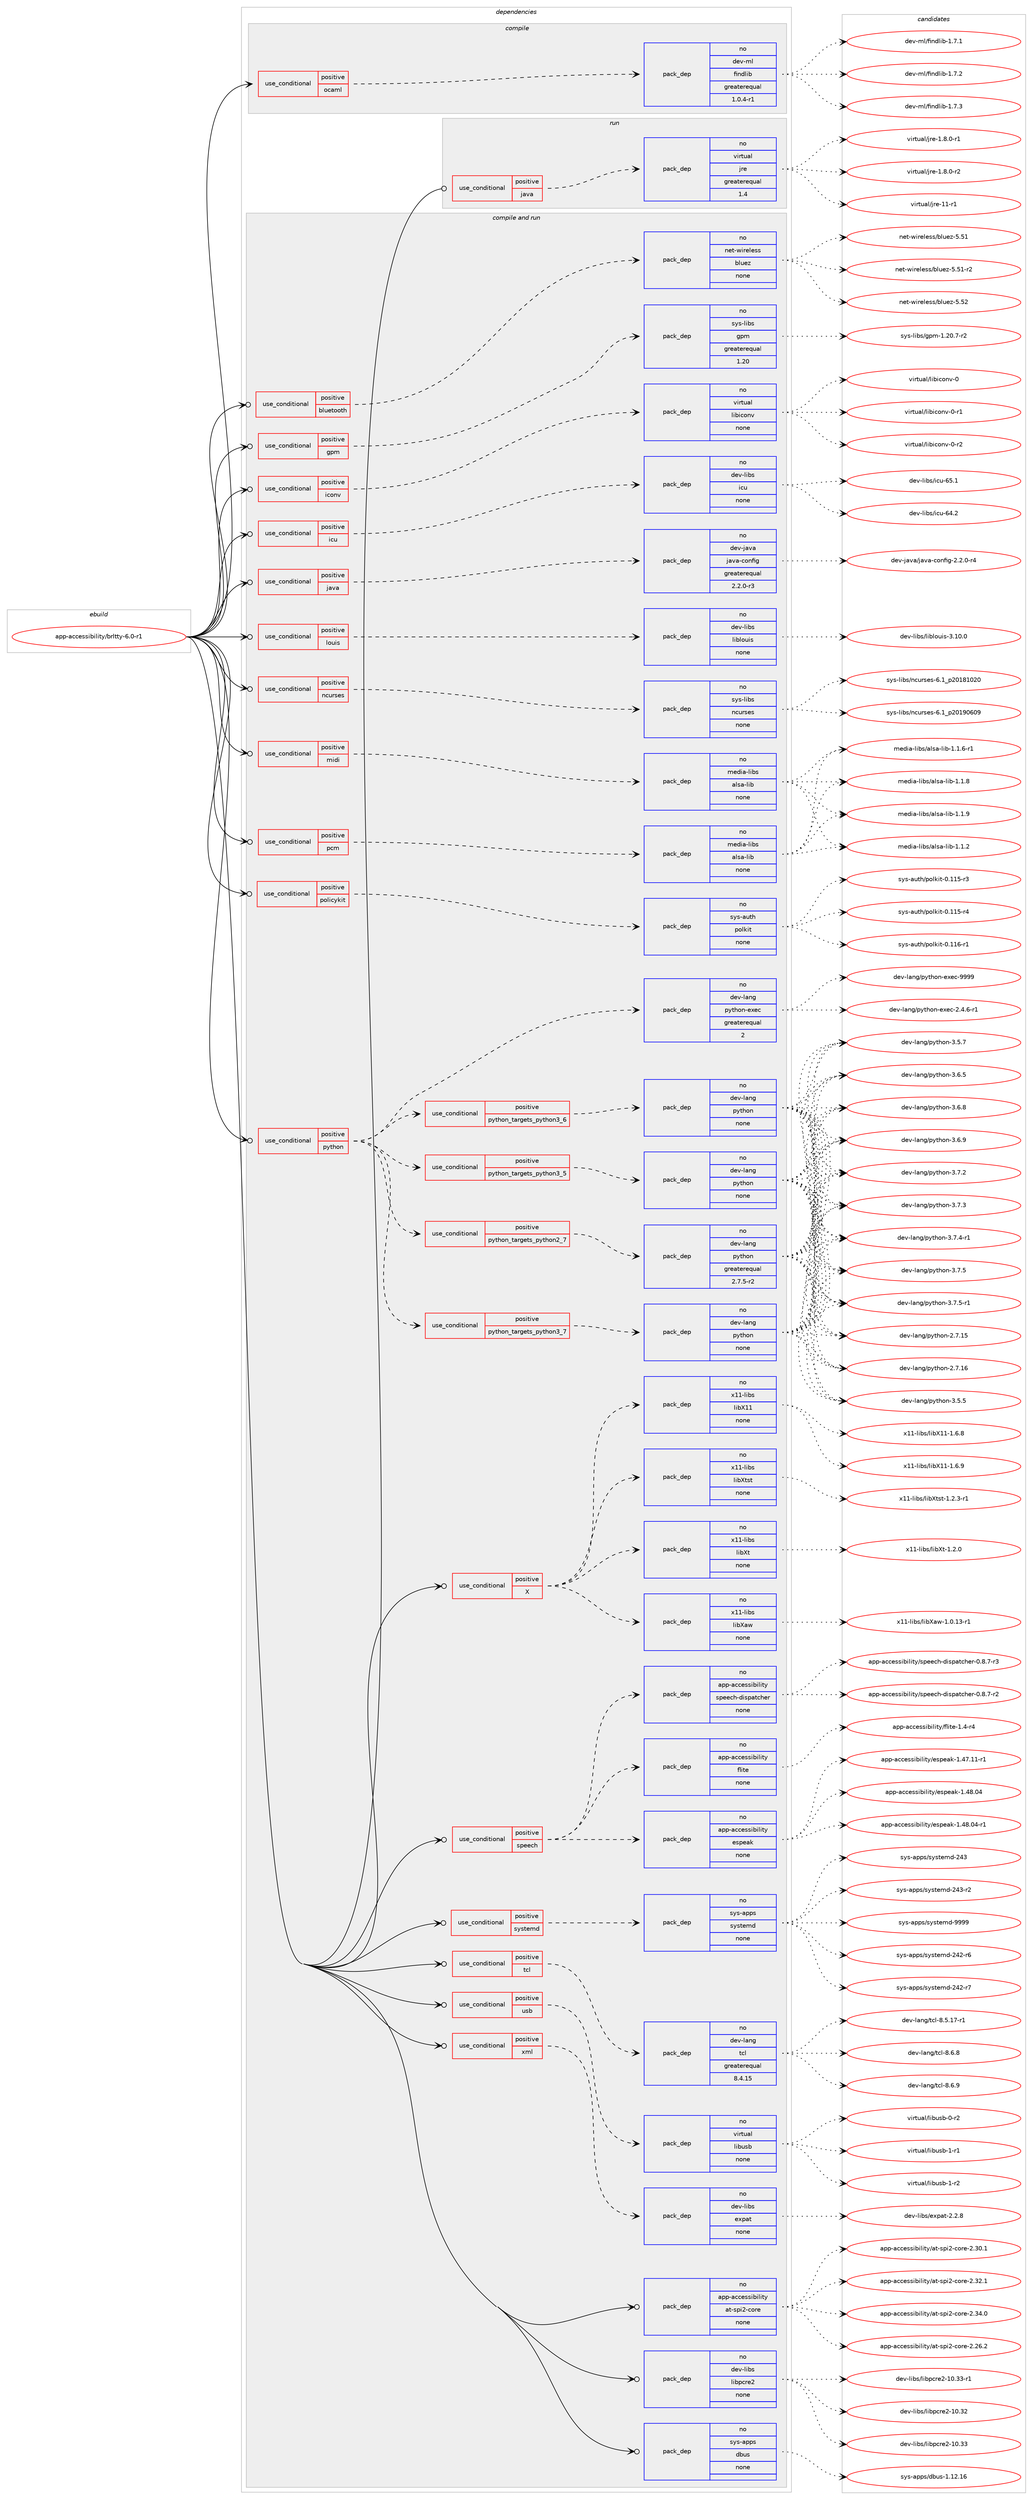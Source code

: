 digraph prolog {

# *************
# Graph options
# *************

newrank=true;
concentrate=true;
compound=true;
graph [rankdir=LR,fontname=Helvetica,fontsize=10,ranksep=1.5];#, ranksep=2.5, nodesep=0.2];
edge  [arrowhead=vee];
node  [fontname=Helvetica,fontsize=10];

# **********
# The ebuild
# **********

subgraph cluster_leftcol {
color=gray;
rank=same;
label=<<i>ebuild</i>>;
id [label="app-accessibility/brltty-6.0-r1", color=red, width=4, href="../app-accessibility/brltty-6.0-r1.svg"];
}

# ****************
# The dependencies
# ****************

subgraph cluster_midcol {
color=gray;
label=<<i>dependencies</i>>;
subgraph cluster_compile {
fillcolor="#eeeeee";
style=filled;
label=<<i>compile</i>>;
subgraph cond110560 {
dependency464707 [label=<<TABLE BORDER="0" CELLBORDER="1" CELLSPACING="0" CELLPADDING="4"><TR><TD ROWSPAN="3" CELLPADDING="10">use_conditional</TD></TR><TR><TD>positive</TD></TR><TR><TD>ocaml</TD></TR></TABLE>>, shape=none, color=red];
subgraph pack345701 {
dependency464708 [label=<<TABLE BORDER="0" CELLBORDER="1" CELLSPACING="0" CELLPADDING="4" WIDTH="220"><TR><TD ROWSPAN="6" CELLPADDING="30">pack_dep</TD></TR><TR><TD WIDTH="110">no</TD></TR><TR><TD>dev-ml</TD></TR><TR><TD>findlib</TD></TR><TR><TD>greaterequal</TD></TR><TR><TD>1.0.4-r1</TD></TR></TABLE>>, shape=none, color=blue];
}
dependency464707:e -> dependency464708:w [weight=20,style="dashed",arrowhead="vee"];
}
id:e -> dependency464707:w [weight=20,style="solid",arrowhead="vee"];
}
subgraph cluster_compileandrun {
fillcolor="#eeeeee";
style=filled;
label=<<i>compile and run</i>>;
subgraph cond110561 {
dependency464709 [label=<<TABLE BORDER="0" CELLBORDER="1" CELLSPACING="0" CELLPADDING="4"><TR><TD ROWSPAN="3" CELLPADDING="10">use_conditional</TD></TR><TR><TD>positive</TD></TR><TR><TD>X</TD></TR></TABLE>>, shape=none, color=red];
subgraph pack345702 {
dependency464710 [label=<<TABLE BORDER="0" CELLBORDER="1" CELLSPACING="0" CELLPADDING="4" WIDTH="220"><TR><TD ROWSPAN="6" CELLPADDING="30">pack_dep</TD></TR><TR><TD WIDTH="110">no</TD></TR><TR><TD>x11-libs</TD></TR><TR><TD>libX11</TD></TR><TR><TD>none</TD></TR><TR><TD></TD></TR></TABLE>>, shape=none, color=blue];
}
dependency464709:e -> dependency464710:w [weight=20,style="dashed",arrowhead="vee"];
subgraph pack345703 {
dependency464711 [label=<<TABLE BORDER="0" CELLBORDER="1" CELLSPACING="0" CELLPADDING="4" WIDTH="220"><TR><TD ROWSPAN="6" CELLPADDING="30">pack_dep</TD></TR><TR><TD WIDTH="110">no</TD></TR><TR><TD>x11-libs</TD></TR><TR><TD>libXaw</TD></TR><TR><TD>none</TD></TR><TR><TD></TD></TR></TABLE>>, shape=none, color=blue];
}
dependency464709:e -> dependency464711:w [weight=20,style="dashed",arrowhead="vee"];
subgraph pack345704 {
dependency464712 [label=<<TABLE BORDER="0" CELLBORDER="1" CELLSPACING="0" CELLPADDING="4" WIDTH="220"><TR><TD ROWSPAN="6" CELLPADDING="30">pack_dep</TD></TR><TR><TD WIDTH="110">no</TD></TR><TR><TD>x11-libs</TD></TR><TR><TD>libXt</TD></TR><TR><TD>none</TD></TR><TR><TD></TD></TR></TABLE>>, shape=none, color=blue];
}
dependency464709:e -> dependency464712:w [weight=20,style="dashed",arrowhead="vee"];
subgraph pack345705 {
dependency464713 [label=<<TABLE BORDER="0" CELLBORDER="1" CELLSPACING="0" CELLPADDING="4" WIDTH="220"><TR><TD ROWSPAN="6" CELLPADDING="30">pack_dep</TD></TR><TR><TD WIDTH="110">no</TD></TR><TR><TD>x11-libs</TD></TR><TR><TD>libXtst</TD></TR><TR><TD>none</TD></TR><TR><TD></TD></TR></TABLE>>, shape=none, color=blue];
}
dependency464709:e -> dependency464713:w [weight=20,style="dashed",arrowhead="vee"];
}
id:e -> dependency464709:w [weight=20,style="solid",arrowhead="odotvee"];
subgraph cond110562 {
dependency464714 [label=<<TABLE BORDER="0" CELLBORDER="1" CELLSPACING="0" CELLPADDING="4"><TR><TD ROWSPAN="3" CELLPADDING="10">use_conditional</TD></TR><TR><TD>positive</TD></TR><TR><TD>bluetooth</TD></TR></TABLE>>, shape=none, color=red];
subgraph pack345706 {
dependency464715 [label=<<TABLE BORDER="0" CELLBORDER="1" CELLSPACING="0" CELLPADDING="4" WIDTH="220"><TR><TD ROWSPAN="6" CELLPADDING="30">pack_dep</TD></TR><TR><TD WIDTH="110">no</TD></TR><TR><TD>net-wireless</TD></TR><TR><TD>bluez</TD></TR><TR><TD>none</TD></TR><TR><TD></TD></TR></TABLE>>, shape=none, color=blue];
}
dependency464714:e -> dependency464715:w [weight=20,style="dashed",arrowhead="vee"];
}
id:e -> dependency464714:w [weight=20,style="solid",arrowhead="odotvee"];
subgraph cond110563 {
dependency464716 [label=<<TABLE BORDER="0" CELLBORDER="1" CELLSPACING="0" CELLPADDING="4"><TR><TD ROWSPAN="3" CELLPADDING="10">use_conditional</TD></TR><TR><TD>positive</TD></TR><TR><TD>gpm</TD></TR></TABLE>>, shape=none, color=red];
subgraph pack345707 {
dependency464717 [label=<<TABLE BORDER="0" CELLBORDER="1" CELLSPACING="0" CELLPADDING="4" WIDTH="220"><TR><TD ROWSPAN="6" CELLPADDING="30">pack_dep</TD></TR><TR><TD WIDTH="110">no</TD></TR><TR><TD>sys-libs</TD></TR><TR><TD>gpm</TD></TR><TR><TD>greaterequal</TD></TR><TR><TD>1.20</TD></TR></TABLE>>, shape=none, color=blue];
}
dependency464716:e -> dependency464717:w [weight=20,style="dashed",arrowhead="vee"];
}
id:e -> dependency464716:w [weight=20,style="solid",arrowhead="odotvee"];
subgraph cond110564 {
dependency464718 [label=<<TABLE BORDER="0" CELLBORDER="1" CELLSPACING="0" CELLPADDING="4"><TR><TD ROWSPAN="3" CELLPADDING="10">use_conditional</TD></TR><TR><TD>positive</TD></TR><TR><TD>iconv</TD></TR></TABLE>>, shape=none, color=red];
subgraph pack345708 {
dependency464719 [label=<<TABLE BORDER="0" CELLBORDER="1" CELLSPACING="0" CELLPADDING="4" WIDTH="220"><TR><TD ROWSPAN="6" CELLPADDING="30">pack_dep</TD></TR><TR><TD WIDTH="110">no</TD></TR><TR><TD>virtual</TD></TR><TR><TD>libiconv</TD></TR><TR><TD>none</TD></TR><TR><TD></TD></TR></TABLE>>, shape=none, color=blue];
}
dependency464718:e -> dependency464719:w [weight=20,style="dashed",arrowhead="vee"];
}
id:e -> dependency464718:w [weight=20,style="solid",arrowhead="odotvee"];
subgraph cond110565 {
dependency464720 [label=<<TABLE BORDER="0" CELLBORDER="1" CELLSPACING="0" CELLPADDING="4"><TR><TD ROWSPAN="3" CELLPADDING="10">use_conditional</TD></TR><TR><TD>positive</TD></TR><TR><TD>icu</TD></TR></TABLE>>, shape=none, color=red];
subgraph pack345709 {
dependency464721 [label=<<TABLE BORDER="0" CELLBORDER="1" CELLSPACING="0" CELLPADDING="4" WIDTH="220"><TR><TD ROWSPAN="6" CELLPADDING="30">pack_dep</TD></TR><TR><TD WIDTH="110">no</TD></TR><TR><TD>dev-libs</TD></TR><TR><TD>icu</TD></TR><TR><TD>none</TD></TR><TR><TD></TD></TR></TABLE>>, shape=none, color=blue];
}
dependency464720:e -> dependency464721:w [weight=20,style="dashed",arrowhead="vee"];
}
id:e -> dependency464720:w [weight=20,style="solid",arrowhead="odotvee"];
subgraph cond110566 {
dependency464722 [label=<<TABLE BORDER="0" CELLBORDER="1" CELLSPACING="0" CELLPADDING="4"><TR><TD ROWSPAN="3" CELLPADDING="10">use_conditional</TD></TR><TR><TD>positive</TD></TR><TR><TD>java</TD></TR></TABLE>>, shape=none, color=red];
subgraph pack345710 {
dependency464723 [label=<<TABLE BORDER="0" CELLBORDER="1" CELLSPACING="0" CELLPADDING="4" WIDTH="220"><TR><TD ROWSPAN="6" CELLPADDING="30">pack_dep</TD></TR><TR><TD WIDTH="110">no</TD></TR><TR><TD>dev-java</TD></TR><TR><TD>java-config</TD></TR><TR><TD>greaterequal</TD></TR><TR><TD>2.2.0-r3</TD></TR></TABLE>>, shape=none, color=blue];
}
dependency464722:e -> dependency464723:w [weight=20,style="dashed",arrowhead="vee"];
}
id:e -> dependency464722:w [weight=20,style="solid",arrowhead="odotvee"];
subgraph cond110567 {
dependency464724 [label=<<TABLE BORDER="0" CELLBORDER="1" CELLSPACING="0" CELLPADDING="4"><TR><TD ROWSPAN="3" CELLPADDING="10">use_conditional</TD></TR><TR><TD>positive</TD></TR><TR><TD>louis</TD></TR></TABLE>>, shape=none, color=red];
subgraph pack345711 {
dependency464725 [label=<<TABLE BORDER="0" CELLBORDER="1" CELLSPACING="0" CELLPADDING="4" WIDTH="220"><TR><TD ROWSPAN="6" CELLPADDING="30">pack_dep</TD></TR><TR><TD WIDTH="110">no</TD></TR><TR><TD>dev-libs</TD></TR><TR><TD>liblouis</TD></TR><TR><TD>none</TD></TR><TR><TD></TD></TR></TABLE>>, shape=none, color=blue];
}
dependency464724:e -> dependency464725:w [weight=20,style="dashed",arrowhead="vee"];
}
id:e -> dependency464724:w [weight=20,style="solid",arrowhead="odotvee"];
subgraph cond110568 {
dependency464726 [label=<<TABLE BORDER="0" CELLBORDER="1" CELLSPACING="0" CELLPADDING="4"><TR><TD ROWSPAN="3" CELLPADDING="10">use_conditional</TD></TR><TR><TD>positive</TD></TR><TR><TD>midi</TD></TR></TABLE>>, shape=none, color=red];
subgraph pack345712 {
dependency464727 [label=<<TABLE BORDER="0" CELLBORDER="1" CELLSPACING="0" CELLPADDING="4" WIDTH="220"><TR><TD ROWSPAN="6" CELLPADDING="30">pack_dep</TD></TR><TR><TD WIDTH="110">no</TD></TR><TR><TD>media-libs</TD></TR><TR><TD>alsa-lib</TD></TR><TR><TD>none</TD></TR><TR><TD></TD></TR></TABLE>>, shape=none, color=blue];
}
dependency464726:e -> dependency464727:w [weight=20,style="dashed",arrowhead="vee"];
}
id:e -> dependency464726:w [weight=20,style="solid",arrowhead="odotvee"];
subgraph cond110569 {
dependency464728 [label=<<TABLE BORDER="0" CELLBORDER="1" CELLSPACING="0" CELLPADDING="4"><TR><TD ROWSPAN="3" CELLPADDING="10">use_conditional</TD></TR><TR><TD>positive</TD></TR><TR><TD>ncurses</TD></TR></TABLE>>, shape=none, color=red];
subgraph pack345713 {
dependency464729 [label=<<TABLE BORDER="0" CELLBORDER="1" CELLSPACING="0" CELLPADDING="4" WIDTH="220"><TR><TD ROWSPAN="6" CELLPADDING="30">pack_dep</TD></TR><TR><TD WIDTH="110">no</TD></TR><TR><TD>sys-libs</TD></TR><TR><TD>ncurses</TD></TR><TR><TD>none</TD></TR><TR><TD></TD></TR></TABLE>>, shape=none, color=blue];
}
dependency464728:e -> dependency464729:w [weight=20,style="dashed",arrowhead="vee"];
}
id:e -> dependency464728:w [weight=20,style="solid",arrowhead="odotvee"];
subgraph cond110570 {
dependency464730 [label=<<TABLE BORDER="0" CELLBORDER="1" CELLSPACING="0" CELLPADDING="4"><TR><TD ROWSPAN="3" CELLPADDING="10">use_conditional</TD></TR><TR><TD>positive</TD></TR><TR><TD>pcm</TD></TR></TABLE>>, shape=none, color=red];
subgraph pack345714 {
dependency464731 [label=<<TABLE BORDER="0" CELLBORDER="1" CELLSPACING="0" CELLPADDING="4" WIDTH="220"><TR><TD ROWSPAN="6" CELLPADDING="30">pack_dep</TD></TR><TR><TD WIDTH="110">no</TD></TR><TR><TD>media-libs</TD></TR><TR><TD>alsa-lib</TD></TR><TR><TD>none</TD></TR><TR><TD></TD></TR></TABLE>>, shape=none, color=blue];
}
dependency464730:e -> dependency464731:w [weight=20,style="dashed",arrowhead="vee"];
}
id:e -> dependency464730:w [weight=20,style="solid",arrowhead="odotvee"];
subgraph cond110571 {
dependency464732 [label=<<TABLE BORDER="0" CELLBORDER="1" CELLSPACING="0" CELLPADDING="4"><TR><TD ROWSPAN="3" CELLPADDING="10">use_conditional</TD></TR><TR><TD>positive</TD></TR><TR><TD>policykit</TD></TR></TABLE>>, shape=none, color=red];
subgraph pack345715 {
dependency464733 [label=<<TABLE BORDER="0" CELLBORDER="1" CELLSPACING="0" CELLPADDING="4" WIDTH="220"><TR><TD ROWSPAN="6" CELLPADDING="30">pack_dep</TD></TR><TR><TD WIDTH="110">no</TD></TR><TR><TD>sys-auth</TD></TR><TR><TD>polkit</TD></TR><TR><TD>none</TD></TR><TR><TD></TD></TR></TABLE>>, shape=none, color=blue];
}
dependency464732:e -> dependency464733:w [weight=20,style="dashed",arrowhead="vee"];
}
id:e -> dependency464732:w [weight=20,style="solid",arrowhead="odotvee"];
subgraph cond110572 {
dependency464734 [label=<<TABLE BORDER="0" CELLBORDER="1" CELLSPACING="0" CELLPADDING="4"><TR><TD ROWSPAN="3" CELLPADDING="10">use_conditional</TD></TR><TR><TD>positive</TD></TR><TR><TD>python</TD></TR></TABLE>>, shape=none, color=red];
subgraph cond110573 {
dependency464735 [label=<<TABLE BORDER="0" CELLBORDER="1" CELLSPACING="0" CELLPADDING="4"><TR><TD ROWSPAN="3" CELLPADDING="10">use_conditional</TD></TR><TR><TD>positive</TD></TR><TR><TD>python_targets_python2_7</TD></TR></TABLE>>, shape=none, color=red];
subgraph pack345716 {
dependency464736 [label=<<TABLE BORDER="0" CELLBORDER="1" CELLSPACING="0" CELLPADDING="4" WIDTH="220"><TR><TD ROWSPAN="6" CELLPADDING="30">pack_dep</TD></TR><TR><TD WIDTH="110">no</TD></TR><TR><TD>dev-lang</TD></TR><TR><TD>python</TD></TR><TR><TD>greaterequal</TD></TR><TR><TD>2.7.5-r2</TD></TR></TABLE>>, shape=none, color=blue];
}
dependency464735:e -> dependency464736:w [weight=20,style="dashed",arrowhead="vee"];
}
dependency464734:e -> dependency464735:w [weight=20,style="dashed",arrowhead="vee"];
subgraph cond110574 {
dependency464737 [label=<<TABLE BORDER="0" CELLBORDER="1" CELLSPACING="0" CELLPADDING="4"><TR><TD ROWSPAN="3" CELLPADDING="10">use_conditional</TD></TR><TR><TD>positive</TD></TR><TR><TD>python_targets_python3_5</TD></TR></TABLE>>, shape=none, color=red];
subgraph pack345717 {
dependency464738 [label=<<TABLE BORDER="0" CELLBORDER="1" CELLSPACING="0" CELLPADDING="4" WIDTH="220"><TR><TD ROWSPAN="6" CELLPADDING="30">pack_dep</TD></TR><TR><TD WIDTH="110">no</TD></TR><TR><TD>dev-lang</TD></TR><TR><TD>python</TD></TR><TR><TD>none</TD></TR><TR><TD></TD></TR></TABLE>>, shape=none, color=blue];
}
dependency464737:e -> dependency464738:w [weight=20,style="dashed",arrowhead="vee"];
}
dependency464734:e -> dependency464737:w [weight=20,style="dashed",arrowhead="vee"];
subgraph cond110575 {
dependency464739 [label=<<TABLE BORDER="0" CELLBORDER="1" CELLSPACING="0" CELLPADDING="4"><TR><TD ROWSPAN="3" CELLPADDING="10">use_conditional</TD></TR><TR><TD>positive</TD></TR><TR><TD>python_targets_python3_6</TD></TR></TABLE>>, shape=none, color=red];
subgraph pack345718 {
dependency464740 [label=<<TABLE BORDER="0" CELLBORDER="1" CELLSPACING="0" CELLPADDING="4" WIDTH="220"><TR><TD ROWSPAN="6" CELLPADDING="30">pack_dep</TD></TR><TR><TD WIDTH="110">no</TD></TR><TR><TD>dev-lang</TD></TR><TR><TD>python</TD></TR><TR><TD>none</TD></TR><TR><TD></TD></TR></TABLE>>, shape=none, color=blue];
}
dependency464739:e -> dependency464740:w [weight=20,style="dashed",arrowhead="vee"];
}
dependency464734:e -> dependency464739:w [weight=20,style="dashed",arrowhead="vee"];
subgraph cond110576 {
dependency464741 [label=<<TABLE BORDER="0" CELLBORDER="1" CELLSPACING="0" CELLPADDING="4"><TR><TD ROWSPAN="3" CELLPADDING="10">use_conditional</TD></TR><TR><TD>positive</TD></TR><TR><TD>python_targets_python3_7</TD></TR></TABLE>>, shape=none, color=red];
subgraph pack345719 {
dependency464742 [label=<<TABLE BORDER="0" CELLBORDER="1" CELLSPACING="0" CELLPADDING="4" WIDTH="220"><TR><TD ROWSPAN="6" CELLPADDING="30">pack_dep</TD></TR><TR><TD WIDTH="110">no</TD></TR><TR><TD>dev-lang</TD></TR><TR><TD>python</TD></TR><TR><TD>none</TD></TR><TR><TD></TD></TR></TABLE>>, shape=none, color=blue];
}
dependency464741:e -> dependency464742:w [weight=20,style="dashed",arrowhead="vee"];
}
dependency464734:e -> dependency464741:w [weight=20,style="dashed",arrowhead="vee"];
subgraph pack345720 {
dependency464743 [label=<<TABLE BORDER="0" CELLBORDER="1" CELLSPACING="0" CELLPADDING="4" WIDTH="220"><TR><TD ROWSPAN="6" CELLPADDING="30">pack_dep</TD></TR><TR><TD WIDTH="110">no</TD></TR><TR><TD>dev-lang</TD></TR><TR><TD>python-exec</TD></TR><TR><TD>greaterequal</TD></TR><TR><TD>2</TD></TR></TABLE>>, shape=none, color=blue];
}
dependency464734:e -> dependency464743:w [weight=20,style="dashed",arrowhead="vee"];
}
id:e -> dependency464734:w [weight=20,style="solid",arrowhead="odotvee"];
subgraph cond110577 {
dependency464744 [label=<<TABLE BORDER="0" CELLBORDER="1" CELLSPACING="0" CELLPADDING="4"><TR><TD ROWSPAN="3" CELLPADDING="10">use_conditional</TD></TR><TR><TD>positive</TD></TR><TR><TD>speech</TD></TR></TABLE>>, shape=none, color=red];
subgraph pack345721 {
dependency464745 [label=<<TABLE BORDER="0" CELLBORDER="1" CELLSPACING="0" CELLPADDING="4" WIDTH="220"><TR><TD ROWSPAN="6" CELLPADDING="30">pack_dep</TD></TR><TR><TD WIDTH="110">no</TD></TR><TR><TD>app-accessibility</TD></TR><TR><TD>espeak</TD></TR><TR><TD>none</TD></TR><TR><TD></TD></TR></TABLE>>, shape=none, color=blue];
}
dependency464744:e -> dependency464745:w [weight=20,style="dashed",arrowhead="vee"];
subgraph pack345722 {
dependency464746 [label=<<TABLE BORDER="0" CELLBORDER="1" CELLSPACING="0" CELLPADDING="4" WIDTH="220"><TR><TD ROWSPAN="6" CELLPADDING="30">pack_dep</TD></TR><TR><TD WIDTH="110">no</TD></TR><TR><TD>app-accessibility</TD></TR><TR><TD>flite</TD></TR><TR><TD>none</TD></TR><TR><TD></TD></TR></TABLE>>, shape=none, color=blue];
}
dependency464744:e -> dependency464746:w [weight=20,style="dashed",arrowhead="vee"];
subgraph pack345723 {
dependency464747 [label=<<TABLE BORDER="0" CELLBORDER="1" CELLSPACING="0" CELLPADDING="4" WIDTH="220"><TR><TD ROWSPAN="6" CELLPADDING="30">pack_dep</TD></TR><TR><TD WIDTH="110">no</TD></TR><TR><TD>app-accessibility</TD></TR><TR><TD>speech-dispatcher</TD></TR><TR><TD>none</TD></TR><TR><TD></TD></TR></TABLE>>, shape=none, color=blue];
}
dependency464744:e -> dependency464747:w [weight=20,style="dashed",arrowhead="vee"];
}
id:e -> dependency464744:w [weight=20,style="solid",arrowhead="odotvee"];
subgraph cond110578 {
dependency464748 [label=<<TABLE BORDER="0" CELLBORDER="1" CELLSPACING="0" CELLPADDING="4"><TR><TD ROWSPAN="3" CELLPADDING="10">use_conditional</TD></TR><TR><TD>positive</TD></TR><TR><TD>systemd</TD></TR></TABLE>>, shape=none, color=red];
subgraph pack345724 {
dependency464749 [label=<<TABLE BORDER="0" CELLBORDER="1" CELLSPACING="0" CELLPADDING="4" WIDTH="220"><TR><TD ROWSPAN="6" CELLPADDING="30">pack_dep</TD></TR><TR><TD WIDTH="110">no</TD></TR><TR><TD>sys-apps</TD></TR><TR><TD>systemd</TD></TR><TR><TD>none</TD></TR><TR><TD></TD></TR></TABLE>>, shape=none, color=blue];
}
dependency464748:e -> dependency464749:w [weight=20,style="dashed",arrowhead="vee"];
}
id:e -> dependency464748:w [weight=20,style="solid",arrowhead="odotvee"];
subgraph cond110579 {
dependency464750 [label=<<TABLE BORDER="0" CELLBORDER="1" CELLSPACING="0" CELLPADDING="4"><TR><TD ROWSPAN="3" CELLPADDING="10">use_conditional</TD></TR><TR><TD>positive</TD></TR><TR><TD>tcl</TD></TR></TABLE>>, shape=none, color=red];
subgraph pack345725 {
dependency464751 [label=<<TABLE BORDER="0" CELLBORDER="1" CELLSPACING="0" CELLPADDING="4" WIDTH="220"><TR><TD ROWSPAN="6" CELLPADDING="30">pack_dep</TD></TR><TR><TD WIDTH="110">no</TD></TR><TR><TD>dev-lang</TD></TR><TR><TD>tcl</TD></TR><TR><TD>greaterequal</TD></TR><TR><TD>8.4.15</TD></TR></TABLE>>, shape=none, color=blue];
}
dependency464750:e -> dependency464751:w [weight=20,style="dashed",arrowhead="vee"];
}
id:e -> dependency464750:w [weight=20,style="solid",arrowhead="odotvee"];
subgraph cond110580 {
dependency464752 [label=<<TABLE BORDER="0" CELLBORDER="1" CELLSPACING="0" CELLPADDING="4"><TR><TD ROWSPAN="3" CELLPADDING="10">use_conditional</TD></TR><TR><TD>positive</TD></TR><TR><TD>usb</TD></TR></TABLE>>, shape=none, color=red];
subgraph pack345726 {
dependency464753 [label=<<TABLE BORDER="0" CELLBORDER="1" CELLSPACING="0" CELLPADDING="4" WIDTH="220"><TR><TD ROWSPAN="6" CELLPADDING="30">pack_dep</TD></TR><TR><TD WIDTH="110">no</TD></TR><TR><TD>virtual</TD></TR><TR><TD>libusb</TD></TR><TR><TD>none</TD></TR><TR><TD></TD></TR></TABLE>>, shape=none, color=blue];
}
dependency464752:e -> dependency464753:w [weight=20,style="dashed",arrowhead="vee"];
}
id:e -> dependency464752:w [weight=20,style="solid",arrowhead="odotvee"];
subgraph cond110581 {
dependency464754 [label=<<TABLE BORDER="0" CELLBORDER="1" CELLSPACING="0" CELLPADDING="4"><TR><TD ROWSPAN="3" CELLPADDING="10">use_conditional</TD></TR><TR><TD>positive</TD></TR><TR><TD>xml</TD></TR></TABLE>>, shape=none, color=red];
subgraph pack345727 {
dependency464755 [label=<<TABLE BORDER="0" CELLBORDER="1" CELLSPACING="0" CELLPADDING="4" WIDTH="220"><TR><TD ROWSPAN="6" CELLPADDING="30">pack_dep</TD></TR><TR><TD WIDTH="110">no</TD></TR><TR><TD>dev-libs</TD></TR><TR><TD>expat</TD></TR><TR><TD>none</TD></TR><TR><TD></TD></TR></TABLE>>, shape=none, color=blue];
}
dependency464754:e -> dependency464755:w [weight=20,style="dashed",arrowhead="vee"];
}
id:e -> dependency464754:w [weight=20,style="solid",arrowhead="odotvee"];
subgraph pack345728 {
dependency464756 [label=<<TABLE BORDER="0" CELLBORDER="1" CELLSPACING="0" CELLPADDING="4" WIDTH="220"><TR><TD ROWSPAN="6" CELLPADDING="30">pack_dep</TD></TR><TR><TD WIDTH="110">no</TD></TR><TR><TD>app-accessibility</TD></TR><TR><TD>at-spi2-core</TD></TR><TR><TD>none</TD></TR><TR><TD></TD></TR></TABLE>>, shape=none, color=blue];
}
id:e -> dependency464756:w [weight=20,style="solid",arrowhead="odotvee"];
subgraph pack345729 {
dependency464757 [label=<<TABLE BORDER="0" CELLBORDER="1" CELLSPACING="0" CELLPADDING="4" WIDTH="220"><TR><TD ROWSPAN="6" CELLPADDING="30">pack_dep</TD></TR><TR><TD WIDTH="110">no</TD></TR><TR><TD>dev-libs</TD></TR><TR><TD>libpcre2</TD></TR><TR><TD>none</TD></TR><TR><TD></TD></TR></TABLE>>, shape=none, color=blue];
}
id:e -> dependency464757:w [weight=20,style="solid",arrowhead="odotvee"];
subgraph pack345730 {
dependency464758 [label=<<TABLE BORDER="0" CELLBORDER="1" CELLSPACING="0" CELLPADDING="4" WIDTH="220"><TR><TD ROWSPAN="6" CELLPADDING="30">pack_dep</TD></TR><TR><TD WIDTH="110">no</TD></TR><TR><TD>sys-apps</TD></TR><TR><TD>dbus</TD></TR><TR><TD>none</TD></TR><TR><TD></TD></TR></TABLE>>, shape=none, color=blue];
}
id:e -> dependency464758:w [weight=20,style="solid",arrowhead="odotvee"];
}
subgraph cluster_run {
fillcolor="#eeeeee";
style=filled;
label=<<i>run</i>>;
subgraph cond110582 {
dependency464759 [label=<<TABLE BORDER="0" CELLBORDER="1" CELLSPACING="0" CELLPADDING="4"><TR><TD ROWSPAN="3" CELLPADDING="10">use_conditional</TD></TR><TR><TD>positive</TD></TR><TR><TD>java</TD></TR></TABLE>>, shape=none, color=red];
subgraph pack345731 {
dependency464760 [label=<<TABLE BORDER="0" CELLBORDER="1" CELLSPACING="0" CELLPADDING="4" WIDTH="220"><TR><TD ROWSPAN="6" CELLPADDING="30">pack_dep</TD></TR><TR><TD WIDTH="110">no</TD></TR><TR><TD>virtual</TD></TR><TR><TD>jre</TD></TR><TR><TD>greaterequal</TD></TR><TR><TD>1.4</TD></TR></TABLE>>, shape=none, color=blue];
}
dependency464759:e -> dependency464760:w [weight=20,style="dashed",arrowhead="vee"];
}
id:e -> dependency464759:w [weight=20,style="solid",arrowhead="odot"];
}
}

# **************
# The candidates
# **************

subgraph cluster_choices {
rank=same;
color=gray;
label=<<i>candidates</i>>;

subgraph choice345701 {
color=black;
nodesep=1;
choice100101118451091084710210511010010810598454946554649 [label="dev-ml/findlib-1.7.1", color=red, width=4,href="../dev-ml/findlib-1.7.1.svg"];
choice100101118451091084710210511010010810598454946554650 [label="dev-ml/findlib-1.7.2", color=red, width=4,href="../dev-ml/findlib-1.7.2.svg"];
choice100101118451091084710210511010010810598454946554651 [label="dev-ml/findlib-1.7.3", color=red, width=4,href="../dev-ml/findlib-1.7.3.svg"];
dependency464708:e -> choice100101118451091084710210511010010810598454946554649:w [style=dotted,weight="100"];
dependency464708:e -> choice100101118451091084710210511010010810598454946554650:w [style=dotted,weight="100"];
dependency464708:e -> choice100101118451091084710210511010010810598454946554651:w [style=dotted,weight="100"];
}
subgraph choice345702 {
color=black;
nodesep=1;
choice120494945108105981154710810598884949454946544656 [label="x11-libs/libX11-1.6.8", color=red, width=4,href="../x11-libs/libX11-1.6.8.svg"];
choice120494945108105981154710810598884949454946544657 [label="x11-libs/libX11-1.6.9", color=red, width=4,href="../x11-libs/libX11-1.6.9.svg"];
dependency464710:e -> choice120494945108105981154710810598884949454946544656:w [style=dotted,weight="100"];
dependency464710:e -> choice120494945108105981154710810598884949454946544657:w [style=dotted,weight="100"];
}
subgraph choice345703 {
color=black;
nodesep=1;
choice1204949451081059811547108105988897119454946484649514511449 [label="x11-libs/libXaw-1.0.13-r1", color=red, width=4,href="../x11-libs/libXaw-1.0.13-r1.svg"];
dependency464711:e -> choice1204949451081059811547108105988897119454946484649514511449:w [style=dotted,weight="100"];
}
subgraph choice345704 {
color=black;
nodesep=1;
choice12049494510810598115471081059888116454946504648 [label="x11-libs/libXt-1.2.0", color=red, width=4,href="../x11-libs/libXt-1.2.0.svg"];
dependency464712:e -> choice12049494510810598115471081059888116454946504648:w [style=dotted,weight="100"];
}
subgraph choice345705 {
color=black;
nodesep=1;
choice120494945108105981154710810598881161151164549465046514511449 [label="x11-libs/libXtst-1.2.3-r1", color=red, width=4,href="../x11-libs/libXtst-1.2.3-r1.svg"];
dependency464713:e -> choice120494945108105981154710810598881161151164549465046514511449:w [style=dotted,weight="100"];
}
subgraph choice345706 {
color=black;
nodesep=1;
choice1101011164511910511410110810111511547981081171011224553465349 [label="net-wireless/bluez-5.51", color=red, width=4,href="../net-wireless/bluez-5.51.svg"];
choice11010111645119105114101108101115115479810811710112245534653494511450 [label="net-wireless/bluez-5.51-r2", color=red, width=4,href="../net-wireless/bluez-5.51-r2.svg"];
choice1101011164511910511410110810111511547981081171011224553465350 [label="net-wireless/bluez-5.52", color=red, width=4,href="../net-wireless/bluez-5.52.svg"];
dependency464715:e -> choice1101011164511910511410110810111511547981081171011224553465349:w [style=dotted,weight="100"];
dependency464715:e -> choice11010111645119105114101108101115115479810811710112245534653494511450:w [style=dotted,weight="100"];
dependency464715:e -> choice1101011164511910511410110810111511547981081171011224553465350:w [style=dotted,weight="100"];
}
subgraph choice345707 {
color=black;
nodesep=1;
choice115121115451081059811547103112109454946504846554511450 [label="sys-libs/gpm-1.20.7-r2", color=red, width=4,href="../sys-libs/gpm-1.20.7-r2.svg"];
dependency464717:e -> choice115121115451081059811547103112109454946504846554511450:w [style=dotted,weight="100"];
}
subgraph choice345708 {
color=black;
nodesep=1;
choice118105114116117971084710810598105991111101184548 [label="virtual/libiconv-0", color=red, width=4,href="../virtual/libiconv-0.svg"];
choice1181051141161179710847108105981059911111011845484511449 [label="virtual/libiconv-0-r1", color=red, width=4,href="../virtual/libiconv-0-r1.svg"];
choice1181051141161179710847108105981059911111011845484511450 [label="virtual/libiconv-0-r2", color=red, width=4,href="../virtual/libiconv-0-r2.svg"];
dependency464719:e -> choice118105114116117971084710810598105991111101184548:w [style=dotted,weight="100"];
dependency464719:e -> choice1181051141161179710847108105981059911111011845484511449:w [style=dotted,weight="100"];
dependency464719:e -> choice1181051141161179710847108105981059911111011845484511450:w [style=dotted,weight="100"];
}
subgraph choice345709 {
color=black;
nodesep=1;
choice100101118451081059811547105991174554524650 [label="dev-libs/icu-64.2", color=red, width=4,href="../dev-libs/icu-64.2.svg"];
choice100101118451081059811547105991174554534649 [label="dev-libs/icu-65.1", color=red, width=4,href="../dev-libs/icu-65.1.svg"];
dependency464721:e -> choice100101118451081059811547105991174554524650:w [style=dotted,weight="100"];
dependency464721:e -> choice100101118451081059811547105991174554534649:w [style=dotted,weight="100"];
}
subgraph choice345710 {
color=black;
nodesep=1;
choice10010111845106971189747106971189745991111101021051034550465046484511452 [label="dev-java/java-config-2.2.0-r4", color=red, width=4,href="../dev-java/java-config-2.2.0-r4.svg"];
dependency464723:e -> choice10010111845106971189747106971189745991111101021051034550465046484511452:w [style=dotted,weight="100"];
}
subgraph choice345711 {
color=black;
nodesep=1;
choice1001011184510810598115471081059810811111710511545514649484648 [label="dev-libs/liblouis-3.10.0", color=red, width=4,href="../dev-libs/liblouis-3.10.0.svg"];
dependency464725:e -> choice1001011184510810598115471081059810811111710511545514649484648:w [style=dotted,weight="100"];
}
subgraph choice345712 {
color=black;
nodesep=1;
choice1091011001059745108105981154797108115974510810598454946494650 [label="media-libs/alsa-lib-1.1.2", color=red, width=4,href="../media-libs/alsa-lib-1.1.2.svg"];
choice10910110010597451081059811547971081159745108105984549464946544511449 [label="media-libs/alsa-lib-1.1.6-r1", color=red, width=4,href="../media-libs/alsa-lib-1.1.6-r1.svg"];
choice1091011001059745108105981154797108115974510810598454946494656 [label="media-libs/alsa-lib-1.1.8", color=red, width=4,href="../media-libs/alsa-lib-1.1.8.svg"];
choice1091011001059745108105981154797108115974510810598454946494657 [label="media-libs/alsa-lib-1.1.9", color=red, width=4,href="../media-libs/alsa-lib-1.1.9.svg"];
dependency464727:e -> choice1091011001059745108105981154797108115974510810598454946494650:w [style=dotted,weight="100"];
dependency464727:e -> choice10910110010597451081059811547971081159745108105984549464946544511449:w [style=dotted,weight="100"];
dependency464727:e -> choice1091011001059745108105981154797108115974510810598454946494656:w [style=dotted,weight="100"];
dependency464727:e -> choice1091011001059745108105981154797108115974510810598454946494657:w [style=dotted,weight="100"];
}
subgraph choice345713 {
color=black;
nodesep=1;
choice1151211154510810598115471109911711411510111545544649951125048495649485048 [label="sys-libs/ncurses-6.1_p20181020", color=red, width=4,href="../sys-libs/ncurses-6.1_p20181020.svg"];
choice1151211154510810598115471109911711411510111545544649951125048495748544857 [label="sys-libs/ncurses-6.1_p20190609", color=red, width=4,href="../sys-libs/ncurses-6.1_p20190609.svg"];
dependency464729:e -> choice1151211154510810598115471109911711411510111545544649951125048495649485048:w [style=dotted,weight="100"];
dependency464729:e -> choice1151211154510810598115471109911711411510111545544649951125048495748544857:w [style=dotted,weight="100"];
}
subgraph choice345714 {
color=black;
nodesep=1;
choice1091011001059745108105981154797108115974510810598454946494650 [label="media-libs/alsa-lib-1.1.2", color=red, width=4,href="../media-libs/alsa-lib-1.1.2.svg"];
choice10910110010597451081059811547971081159745108105984549464946544511449 [label="media-libs/alsa-lib-1.1.6-r1", color=red, width=4,href="../media-libs/alsa-lib-1.1.6-r1.svg"];
choice1091011001059745108105981154797108115974510810598454946494656 [label="media-libs/alsa-lib-1.1.8", color=red, width=4,href="../media-libs/alsa-lib-1.1.8.svg"];
choice1091011001059745108105981154797108115974510810598454946494657 [label="media-libs/alsa-lib-1.1.9", color=red, width=4,href="../media-libs/alsa-lib-1.1.9.svg"];
dependency464731:e -> choice1091011001059745108105981154797108115974510810598454946494650:w [style=dotted,weight="100"];
dependency464731:e -> choice10910110010597451081059811547971081159745108105984549464946544511449:w [style=dotted,weight="100"];
dependency464731:e -> choice1091011001059745108105981154797108115974510810598454946494656:w [style=dotted,weight="100"];
dependency464731:e -> choice1091011001059745108105981154797108115974510810598454946494657:w [style=dotted,weight="100"];
}
subgraph choice345715 {
color=black;
nodesep=1;
choice1151211154597117116104471121111081071051164548464949534511451 [label="sys-auth/polkit-0.115-r3", color=red, width=4,href="../sys-auth/polkit-0.115-r3.svg"];
choice1151211154597117116104471121111081071051164548464949534511452 [label="sys-auth/polkit-0.115-r4", color=red, width=4,href="../sys-auth/polkit-0.115-r4.svg"];
choice1151211154597117116104471121111081071051164548464949544511449 [label="sys-auth/polkit-0.116-r1", color=red, width=4,href="../sys-auth/polkit-0.116-r1.svg"];
dependency464733:e -> choice1151211154597117116104471121111081071051164548464949534511451:w [style=dotted,weight="100"];
dependency464733:e -> choice1151211154597117116104471121111081071051164548464949534511452:w [style=dotted,weight="100"];
dependency464733:e -> choice1151211154597117116104471121111081071051164548464949544511449:w [style=dotted,weight="100"];
}
subgraph choice345716 {
color=black;
nodesep=1;
choice10010111845108971101034711212111610411111045504655464953 [label="dev-lang/python-2.7.15", color=red, width=4,href="../dev-lang/python-2.7.15.svg"];
choice10010111845108971101034711212111610411111045504655464954 [label="dev-lang/python-2.7.16", color=red, width=4,href="../dev-lang/python-2.7.16.svg"];
choice100101118451089711010347112121116104111110455146534653 [label="dev-lang/python-3.5.5", color=red, width=4,href="../dev-lang/python-3.5.5.svg"];
choice100101118451089711010347112121116104111110455146534655 [label="dev-lang/python-3.5.7", color=red, width=4,href="../dev-lang/python-3.5.7.svg"];
choice100101118451089711010347112121116104111110455146544653 [label="dev-lang/python-3.6.5", color=red, width=4,href="../dev-lang/python-3.6.5.svg"];
choice100101118451089711010347112121116104111110455146544656 [label="dev-lang/python-3.6.8", color=red, width=4,href="../dev-lang/python-3.6.8.svg"];
choice100101118451089711010347112121116104111110455146544657 [label="dev-lang/python-3.6.9", color=red, width=4,href="../dev-lang/python-3.6.9.svg"];
choice100101118451089711010347112121116104111110455146554650 [label="dev-lang/python-3.7.2", color=red, width=4,href="../dev-lang/python-3.7.2.svg"];
choice100101118451089711010347112121116104111110455146554651 [label="dev-lang/python-3.7.3", color=red, width=4,href="../dev-lang/python-3.7.3.svg"];
choice1001011184510897110103471121211161041111104551465546524511449 [label="dev-lang/python-3.7.4-r1", color=red, width=4,href="../dev-lang/python-3.7.4-r1.svg"];
choice100101118451089711010347112121116104111110455146554653 [label="dev-lang/python-3.7.5", color=red, width=4,href="../dev-lang/python-3.7.5.svg"];
choice1001011184510897110103471121211161041111104551465546534511449 [label="dev-lang/python-3.7.5-r1", color=red, width=4,href="../dev-lang/python-3.7.5-r1.svg"];
dependency464736:e -> choice10010111845108971101034711212111610411111045504655464953:w [style=dotted,weight="100"];
dependency464736:e -> choice10010111845108971101034711212111610411111045504655464954:w [style=dotted,weight="100"];
dependency464736:e -> choice100101118451089711010347112121116104111110455146534653:w [style=dotted,weight="100"];
dependency464736:e -> choice100101118451089711010347112121116104111110455146534655:w [style=dotted,weight="100"];
dependency464736:e -> choice100101118451089711010347112121116104111110455146544653:w [style=dotted,weight="100"];
dependency464736:e -> choice100101118451089711010347112121116104111110455146544656:w [style=dotted,weight="100"];
dependency464736:e -> choice100101118451089711010347112121116104111110455146544657:w [style=dotted,weight="100"];
dependency464736:e -> choice100101118451089711010347112121116104111110455146554650:w [style=dotted,weight="100"];
dependency464736:e -> choice100101118451089711010347112121116104111110455146554651:w [style=dotted,weight="100"];
dependency464736:e -> choice1001011184510897110103471121211161041111104551465546524511449:w [style=dotted,weight="100"];
dependency464736:e -> choice100101118451089711010347112121116104111110455146554653:w [style=dotted,weight="100"];
dependency464736:e -> choice1001011184510897110103471121211161041111104551465546534511449:w [style=dotted,weight="100"];
}
subgraph choice345717 {
color=black;
nodesep=1;
choice10010111845108971101034711212111610411111045504655464953 [label="dev-lang/python-2.7.15", color=red, width=4,href="../dev-lang/python-2.7.15.svg"];
choice10010111845108971101034711212111610411111045504655464954 [label="dev-lang/python-2.7.16", color=red, width=4,href="../dev-lang/python-2.7.16.svg"];
choice100101118451089711010347112121116104111110455146534653 [label="dev-lang/python-3.5.5", color=red, width=4,href="../dev-lang/python-3.5.5.svg"];
choice100101118451089711010347112121116104111110455146534655 [label="dev-lang/python-3.5.7", color=red, width=4,href="../dev-lang/python-3.5.7.svg"];
choice100101118451089711010347112121116104111110455146544653 [label="dev-lang/python-3.6.5", color=red, width=4,href="../dev-lang/python-3.6.5.svg"];
choice100101118451089711010347112121116104111110455146544656 [label="dev-lang/python-3.6.8", color=red, width=4,href="../dev-lang/python-3.6.8.svg"];
choice100101118451089711010347112121116104111110455146544657 [label="dev-lang/python-3.6.9", color=red, width=4,href="../dev-lang/python-3.6.9.svg"];
choice100101118451089711010347112121116104111110455146554650 [label="dev-lang/python-3.7.2", color=red, width=4,href="../dev-lang/python-3.7.2.svg"];
choice100101118451089711010347112121116104111110455146554651 [label="dev-lang/python-3.7.3", color=red, width=4,href="../dev-lang/python-3.7.3.svg"];
choice1001011184510897110103471121211161041111104551465546524511449 [label="dev-lang/python-3.7.4-r1", color=red, width=4,href="../dev-lang/python-3.7.4-r1.svg"];
choice100101118451089711010347112121116104111110455146554653 [label="dev-lang/python-3.7.5", color=red, width=4,href="../dev-lang/python-3.7.5.svg"];
choice1001011184510897110103471121211161041111104551465546534511449 [label="dev-lang/python-3.7.5-r1", color=red, width=4,href="../dev-lang/python-3.7.5-r1.svg"];
dependency464738:e -> choice10010111845108971101034711212111610411111045504655464953:w [style=dotted,weight="100"];
dependency464738:e -> choice10010111845108971101034711212111610411111045504655464954:w [style=dotted,weight="100"];
dependency464738:e -> choice100101118451089711010347112121116104111110455146534653:w [style=dotted,weight="100"];
dependency464738:e -> choice100101118451089711010347112121116104111110455146534655:w [style=dotted,weight="100"];
dependency464738:e -> choice100101118451089711010347112121116104111110455146544653:w [style=dotted,weight="100"];
dependency464738:e -> choice100101118451089711010347112121116104111110455146544656:w [style=dotted,weight="100"];
dependency464738:e -> choice100101118451089711010347112121116104111110455146544657:w [style=dotted,weight="100"];
dependency464738:e -> choice100101118451089711010347112121116104111110455146554650:w [style=dotted,weight="100"];
dependency464738:e -> choice100101118451089711010347112121116104111110455146554651:w [style=dotted,weight="100"];
dependency464738:e -> choice1001011184510897110103471121211161041111104551465546524511449:w [style=dotted,weight="100"];
dependency464738:e -> choice100101118451089711010347112121116104111110455146554653:w [style=dotted,weight="100"];
dependency464738:e -> choice1001011184510897110103471121211161041111104551465546534511449:w [style=dotted,weight="100"];
}
subgraph choice345718 {
color=black;
nodesep=1;
choice10010111845108971101034711212111610411111045504655464953 [label="dev-lang/python-2.7.15", color=red, width=4,href="../dev-lang/python-2.7.15.svg"];
choice10010111845108971101034711212111610411111045504655464954 [label="dev-lang/python-2.7.16", color=red, width=4,href="../dev-lang/python-2.7.16.svg"];
choice100101118451089711010347112121116104111110455146534653 [label="dev-lang/python-3.5.5", color=red, width=4,href="../dev-lang/python-3.5.5.svg"];
choice100101118451089711010347112121116104111110455146534655 [label="dev-lang/python-3.5.7", color=red, width=4,href="../dev-lang/python-3.5.7.svg"];
choice100101118451089711010347112121116104111110455146544653 [label="dev-lang/python-3.6.5", color=red, width=4,href="../dev-lang/python-3.6.5.svg"];
choice100101118451089711010347112121116104111110455146544656 [label="dev-lang/python-3.6.8", color=red, width=4,href="../dev-lang/python-3.6.8.svg"];
choice100101118451089711010347112121116104111110455146544657 [label="dev-lang/python-3.6.9", color=red, width=4,href="../dev-lang/python-3.6.9.svg"];
choice100101118451089711010347112121116104111110455146554650 [label="dev-lang/python-3.7.2", color=red, width=4,href="../dev-lang/python-3.7.2.svg"];
choice100101118451089711010347112121116104111110455146554651 [label="dev-lang/python-3.7.3", color=red, width=4,href="../dev-lang/python-3.7.3.svg"];
choice1001011184510897110103471121211161041111104551465546524511449 [label="dev-lang/python-3.7.4-r1", color=red, width=4,href="../dev-lang/python-3.7.4-r1.svg"];
choice100101118451089711010347112121116104111110455146554653 [label="dev-lang/python-3.7.5", color=red, width=4,href="../dev-lang/python-3.7.5.svg"];
choice1001011184510897110103471121211161041111104551465546534511449 [label="dev-lang/python-3.7.5-r1", color=red, width=4,href="../dev-lang/python-3.7.5-r1.svg"];
dependency464740:e -> choice10010111845108971101034711212111610411111045504655464953:w [style=dotted,weight="100"];
dependency464740:e -> choice10010111845108971101034711212111610411111045504655464954:w [style=dotted,weight="100"];
dependency464740:e -> choice100101118451089711010347112121116104111110455146534653:w [style=dotted,weight="100"];
dependency464740:e -> choice100101118451089711010347112121116104111110455146534655:w [style=dotted,weight="100"];
dependency464740:e -> choice100101118451089711010347112121116104111110455146544653:w [style=dotted,weight="100"];
dependency464740:e -> choice100101118451089711010347112121116104111110455146544656:w [style=dotted,weight="100"];
dependency464740:e -> choice100101118451089711010347112121116104111110455146544657:w [style=dotted,weight="100"];
dependency464740:e -> choice100101118451089711010347112121116104111110455146554650:w [style=dotted,weight="100"];
dependency464740:e -> choice100101118451089711010347112121116104111110455146554651:w [style=dotted,weight="100"];
dependency464740:e -> choice1001011184510897110103471121211161041111104551465546524511449:w [style=dotted,weight="100"];
dependency464740:e -> choice100101118451089711010347112121116104111110455146554653:w [style=dotted,weight="100"];
dependency464740:e -> choice1001011184510897110103471121211161041111104551465546534511449:w [style=dotted,weight="100"];
}
subgraph choice345719 {
color=black;
nodesep=1;
choice10010111845108971101034711212111610411111045504655464953 [label="dev-lang/python-2.7.15", color=red, width=4,href="../dev-lang/python-2.7.15.svg"];
choice10010111845108971101034711212111610411111045504655464954 [label="dev-lang/python-2.7.16", color=red, width=4,href="../dev-lang/python-2.7.16.svg"];
choice100101118451089711010347112121116104111110455146534653 [label="dev-lang/python-3.5.5", color=red, width=4,href="../dev-lang/python-3.5.5.svg"];
choice100101118451089711010347112121116104111110455146534655 [label="dev-lang/python-3.5.7", color=red, width=4,href="../dev-lang/python-3.5.7.svg"];
choice100101118451089711010347112121116104111110455146544653 [label="dev-lang/python-3.6.5", color=red, width=4,href="../dev-lang/python-3.6.5.svg"];
choice100101118451089711010347112121116104111110455146544656 [label="dev-lang/python-3.6.8", color=red, width=4,href="../dev-lang/python-3.6.8.svg"];
choice100101118451089711010347112121116104111110455146544657 [label="dev-lang/python-3.6.9", color=red, width=4,href="../dev-lang/python-3.6.9.svg"];
choice100101118451089711010347112121116104111110455146554650 [label="dev-lang/python-3.7.2", color=red, width=4,href="../dev-lang/python-3.7.2.svg"];
choice100101118451089711010347112121116104111110455146554651 [label="dev-lang/python-3.7.3", color=red, width=4,href="../dev-lang/python-3.7.3.svg"];
choice1001011184510897110103471121211161041111104551465546524511449 [label="dev-lang/python-3.7.4-r1", color=red, width=4,href="../dev-lang/python-3.7.4-r1.svg"];
choice100101118451089711010347112121116104111110455146554653 [label="dev-lang/python-3.7.5", color=red, width=4,href="../dev-lang/python-3.7.5.svg"];
choice1001011184510897110103471121211161041111104551465546534511449 [label="dev-lang/python-3.7.5-r1", color=red, width=4,href="../dev-lang/python-3.7.5-r1.svg"];
dependency464742:e -> choice10010111845108971101034711212111610411111045504655464953:w [style=dotted,weight="100"];
dependency464742:e -> choice10010111845108971101034711212111610411111045504655464954:w [style=dotted,weight="100"];
dependency464742:e -> choice100101118451089711010347112121116104111110455146534653:w [style=dotted,weight="100"];
dependency464742:e -> choice100101118451089711010347112121116104111110455146534655:w [style=dotted,weight="100"];
dependency464742:e -> choice100101118451089711010347112121116104111110455146544653:w [style=dotted,weight="100"];
dependency464742:e -> choice100101118451089711010347112121116104111110455146544656:w [style=dotted,weight="100"];
dependency464742:e -> choice100101118451089711010347112121116104111110455146544657:w [style=dotted,weight="100"];
dependency464742:e -> choice100101118451089711010347112121116104111110455146554650:w [style=dotted,weight="100"];
dependency464742:e -> choice100101118451089711010347112121116104111110455146554651:w [style=dotted,weight="100"];
dependency464742:e -> choice1001011184510897110103471121211161041111104551465546524511449:w [style=dotted,weight="100"];
dependency464742:e -> choice100101118451089711010347112121116104111110455146554653:w [style=dotted,weight="100"];
dependency464742:e -> choice1001011184510897110103471121211161041111104551465546534511449:w [style=dotted,weight="100"];
}
subgraph choice345720 {
color=black;
nodesep=1;
choice10010111845108971101034711212111610411111045101120101994550465246544511449 [label="dev-lang/python-exec-2.4.6-r1", color=red, width=4,href="../dev-lang/python-exec-2.4.6-r1.svg"];
choice10010111845108971101034711212111610411111045101120101994557575757 [label="dev-lang/python-exec-9999", color=red, width=4,href="../dev-lang/python-exec-9999.svg"];
dependency464743:e -> choice10010111845108971101034711212111610411111045101120101994550465246544511449:w [style=dotted,weight="100"];
dependency464743:e -> choice10010111845108971101034711212111610411111045101120101994557575757:w [style=dotted,weight="100"];
}
subgraph choice345721 {
color=black;
nodesep=1;
choice971121124597999910111511510598105108105116121471011151121019710745494652554649494511449 [label="app-accessibility/espeak-1.47.11-r1", color=red, width=4,href="../app-accessibility/espeak-1.47.11-r1.svg"];
choice97112112459799991011151151059810510810511612147101115112101971074549465256464852 [label="app-accessibility/espeak-1.48.04", color=red, width=4,href="../app-accessibility/espeak-1.48.04.svg"];
choice971121124597999910111511510598105108105116121471011151121019710745494652564648524511449 [label="app-accessibility/espeak-1.48.04-r1", color=red, width=4,href="../app-accessibility/espeak-1.48.04-r1.svg"];
dependency464745:e -> choice971121124597999910111511510598105108105116121471011151121019710745494652554649494511449:w [style=dotted,weight="100"];
dependency464745:e -> choice97112112459799991011151151059810510810511612147101115112101971074549465256464852:w [style=dotted,weight="100"];
dependency464745:e -> choice971121124597999910111511510598105108105116121471011151121019710745494652564648524511449:w [style=dotted,weight="100"];
}
subgraph choice345722 {
color=black;
nodesep=1;
choice97112112459799991011151151059810510810511612147102108105116101454946524511452 [label="app-accessibility/flite-1.4-r4", color=red, width=4,href="../app-accessibility/flite-1.4-r4.svg"];
dependency464746:e -> choice97112112459799991011151151059810510810511612147102108105116101454946524511452:w [style=dotted,weight="100"];
}
subgraph choice345723 {
color=black;
nodesep=1;
choice97112112459799991011151151059810510810511612147115112101101991044510010511511297116991041011144548465646554511450 [label="app-accessibility/speech-dispatcher-0.8.7-r2", color=red, width=4,href="../app-accessibility/speech-dispatcher-0.8.7-r2.svg"];
choice97112112459799991011151151059810510810511612147115112101101991044510010511511297116991041011144548465646554511451 [label="app-accessibility/speech-dispatcher-0.8.7-r3", color=red, width=4,href="../app-accessibility/speech-dispatcher-0.8.7-r3.svg"];
dependency464747:e -> choice97112112459799991011151151059810510810511612147115112101101991044510010511511297116991041011144548465646554511450:w [style=dotted,weight="100"];
dependency464747:e -> choice97112112459799991011151151059810510810511612147115112101101991044510010511511297116991041011144548465646554511451:w [style=dotted,weight="100"];
}
subgraph choice345724 {
color=black;
nodesep=1;
choice115121115459711211211547115121115116101109100455052504511454 [label="sys-apps/systemd-242-r6", color=red, width=4,href="../sys-apps/systemd-242-r6.svg"];
choice115121115459711211211547115121115116101109100455052504511455 [label="sys-apps/systemd-242-r7", color=red, width=4,href="../sys-apps/systemd-242-r7.svg"];
choice11512111545971121121154711512111511610110910045505251 [label="sys-apps/systemd-243", color=red, width=4,href="../sys-apps/systemd-243.svg"];
choice115121115459711211211547115121115116101109100455052514511450 [label="sys-apps/systemd-243-r2", color=red, width=4,href="../sys-apps/systemd-243-r2.svg"];
choice1151211154597112112115471151211151161011091004557575757 [label="sys-apps/systemd-9999", color=red, width=4,href="../sys-apps/systemd-9999.svg"];
dependency464749:e -> choice115121115459711211211547115121115116101109100455052504511454:w [style=dotted,weight="100"];
dependency464749:e -> choice115121115459711211211547115121115116101109100455052504511455:w [style=dotted,weight="100"];
dependency464749:e -> choice11512111545971121121154711512111511610110910045505251:w [style=dotted,weight="100"];
dependency464749:e -> choice115121115459711211211547115121115116101109100455052514511450:w [style=dotted,weight="100"];
dependency464749:e -> choice1151211154597112112115471151211151161011091004557575757:w [style=dotted,weight="100"];
}
subgraph choice345725 {
color=black;
nodesep=1;
choice10010111845108971101034711699108455646534649554511449 [label="dev-lang/tcl-8.5.17-r1", color=red, width=4,href="../dev-lang/tcl-8.5.17-r1.svg"];
choice10010111845108971101034711699108455646544656 [label="dev-lang/tcl-8.6.8", color=red, width=4,href="../dev-lang/tcl-8.6.8.svg"];
choice10010111845108971101034711699108455646544657 [label="dev-lang/tcl-8.6.9", color=red, width=4,href="../dev-lang/tcl-8.6.9.svg"];
dependency464751:e -> choice10010111845108971101034711699108455646534649554511449:w [style=dotted,weight="100"];
dependency464751:e -> choice10010111845108971101034711699108455646544656:w [style=dotted,weight="100"];
dependency464751:e -> choice10010111845108971101034711699108455646544657:w [style=dotted,weight="100"];
}
subgraph choice345726 {
color=black;
nodesep=1;
choice1181051141161179710847108105981171159845484511450 [label="virtual/libusb-0-r2", color=red, width=4,href="../virtual/libusb-0-r2.svg"];
choice1181051141161179710847108105981171159845494511449 [label="virtual/libusb-1-r1", color=red, width=4,href="../virtual/libusb-1-r1.svg"];
choice1181051141161179710847108105981171159845494511450 [label="virtual/libusb-1-r2", color=red, width=4,href="../virtual/libusb-1-r2.svg"];
dependency464753:e -> choice1181051141161179710847108105981171159845484511450:w [style=dotted,weight="100"];
dependency464753:e -> choice1181051141161179710847108105981171159845494511449:w [style=dotted,weight="100"];
dependency464753:e -> choice1181051141161179710847108105981171159845494511450:w [style=dotted,weight="100"];
}
subgraph choice345727 {
color=black;
nodesep=1;
choice10010111845108105981154710112011297116455046504656 [label="dev-libs/expat-2.2.8", color=red, width=4,href="../dev-libs/expat-2.2.8.svg"];
dependency464755:e -> choice10010111845108105981154710112011297116455046504656:w [style=dotted,weight="100"];
}
subgraph choice345728 {
color=black;
nodesep=1;
choice97112112459799991011151151059810510810511612147971164511511210550459911111410145504650544650 [label="app-accessibility/at-spi2-core-2.26.2", color=red, width=4,href="../app-accessibility/at-spi2-core-2.26.2.svg"];
choice97112112459799991011151151059810510810511612147971164511511210550459911111410145504651484649 [label="app-accessibility/at-spi2-core-2.30.1", color=red, width=4,href="../app-accessibility/at-spi2-core-2.30.1.svg"];
choice97112112459799991011151151059810510810511612147971164511511210550459911111410145504651504649 [label="app-accessibility/at-spi2-core-2.32.1", color=red, width=4,href="../app-accessibility/at-spi2-core-2.32.1.svg"];
choice97112112459799991011151151059810510810511612147971164511511210550459911111410145504651524648 [label="app-accessibility/at-spi2-core-2.34.0", color=red, width=4,href="../app-accessibility/at-spi2-core-2.34.0.svg"];
dependency464756:e -> choice97112112459799991011151151059810510810511612147971164511511210550459911111410145504650544650:w [style=dotted,weight="100"];
dependency464756:e -> choice97112112459799991011151151059810510810511612147971164511511210550459911111410145504651484649:w [style=dotted,weight="100"];
dependency464756:e -> choice97112112459799991011151151059810510810511612147971164511511210550459911111410145504651504649:w [style=dotted,weight="100"];
dependency464756:e -> choice97112112459799991011151151059810510810511612147971164511511210550459911111410145504651524648:w [style=dotted,weight="100"];
}
subgraph choice345729 {
color=black;
nodesep=1;
choice100101118451081059811547108105981129911410150454948465150 [label="dev-libs/libpcre2-10.32", color=red, width=4,href="../dev-libs/libpcre2-10.32.svg"];
choice100101118451081059811547108105981129911410150454948465151 [label="dev-libs/libpcre2-10.33", color=red, width=4,href="../dev-libs/libpcre2-10.33.svg"];
choice1001011184510810598115471081059811299114101504549484651514511449 [label="dev-libs/libpcre2-10.33-r1", color=red, width=4,href="../dev-libs/libpcre2-10.33-r1.svg"];
dependency464757:e -> choice100101118451081059811547108105981129911410150454948465150:w [style=dotted,weight="100"];
dependency464757:e -> choice100101118451081059811547108105981129911410150454948465151:w [style=dotted,weight="100"];
dependency464757:e -> choice1001011184510810598115471081059811299114101504549484651514511449:w [style=dotted,weight="100"];
}
subgraph choice345730 {
color=black;
nodesep=1;
choice115121115459711211211547100981171154549464950464954 [label="sys-apps/dbus-1.12.16", color=red, width=4,href="../sys-apps/dbus-1.12.16.svg"];
dependency464758:e -> choice115121115459711211211547100981171154549464950464954:w [style=dotted,weight="100"];
}
subgraph choice345731 {
color=black;
nodesep=1;
choice11810511411611797108471061141014549465646484511449 [label="virtual/jre-1.8.0-r1", color=red, width=4,href="../virtual/jre-1.8.0-r1.svg"];
choice11810511411611797108471061141014549465646484511450 [label="virtual/jre-1.8.0-r2", color=red, width=4,href="../virtual/jre-1.8.0-r2.svg"];
choice11810511411611797108471061141014549494511449 [label="virtual/jre-11-r1", color=red, width=4,href="../virtual/jre-11-r1.svg"];
dependency464760:e -> choice11810511411611797108471061141014549465646484511449:w [style=dotted,weight="100"];
dependency464760:e -> choice11810511411611797108471061141014549465646484511450:w [style=dotted,weight="100"];
dependency464760:e -> choice11810511411611797108471061141014549494511449:w [style=dotted,weight="100"];
}
}

}
